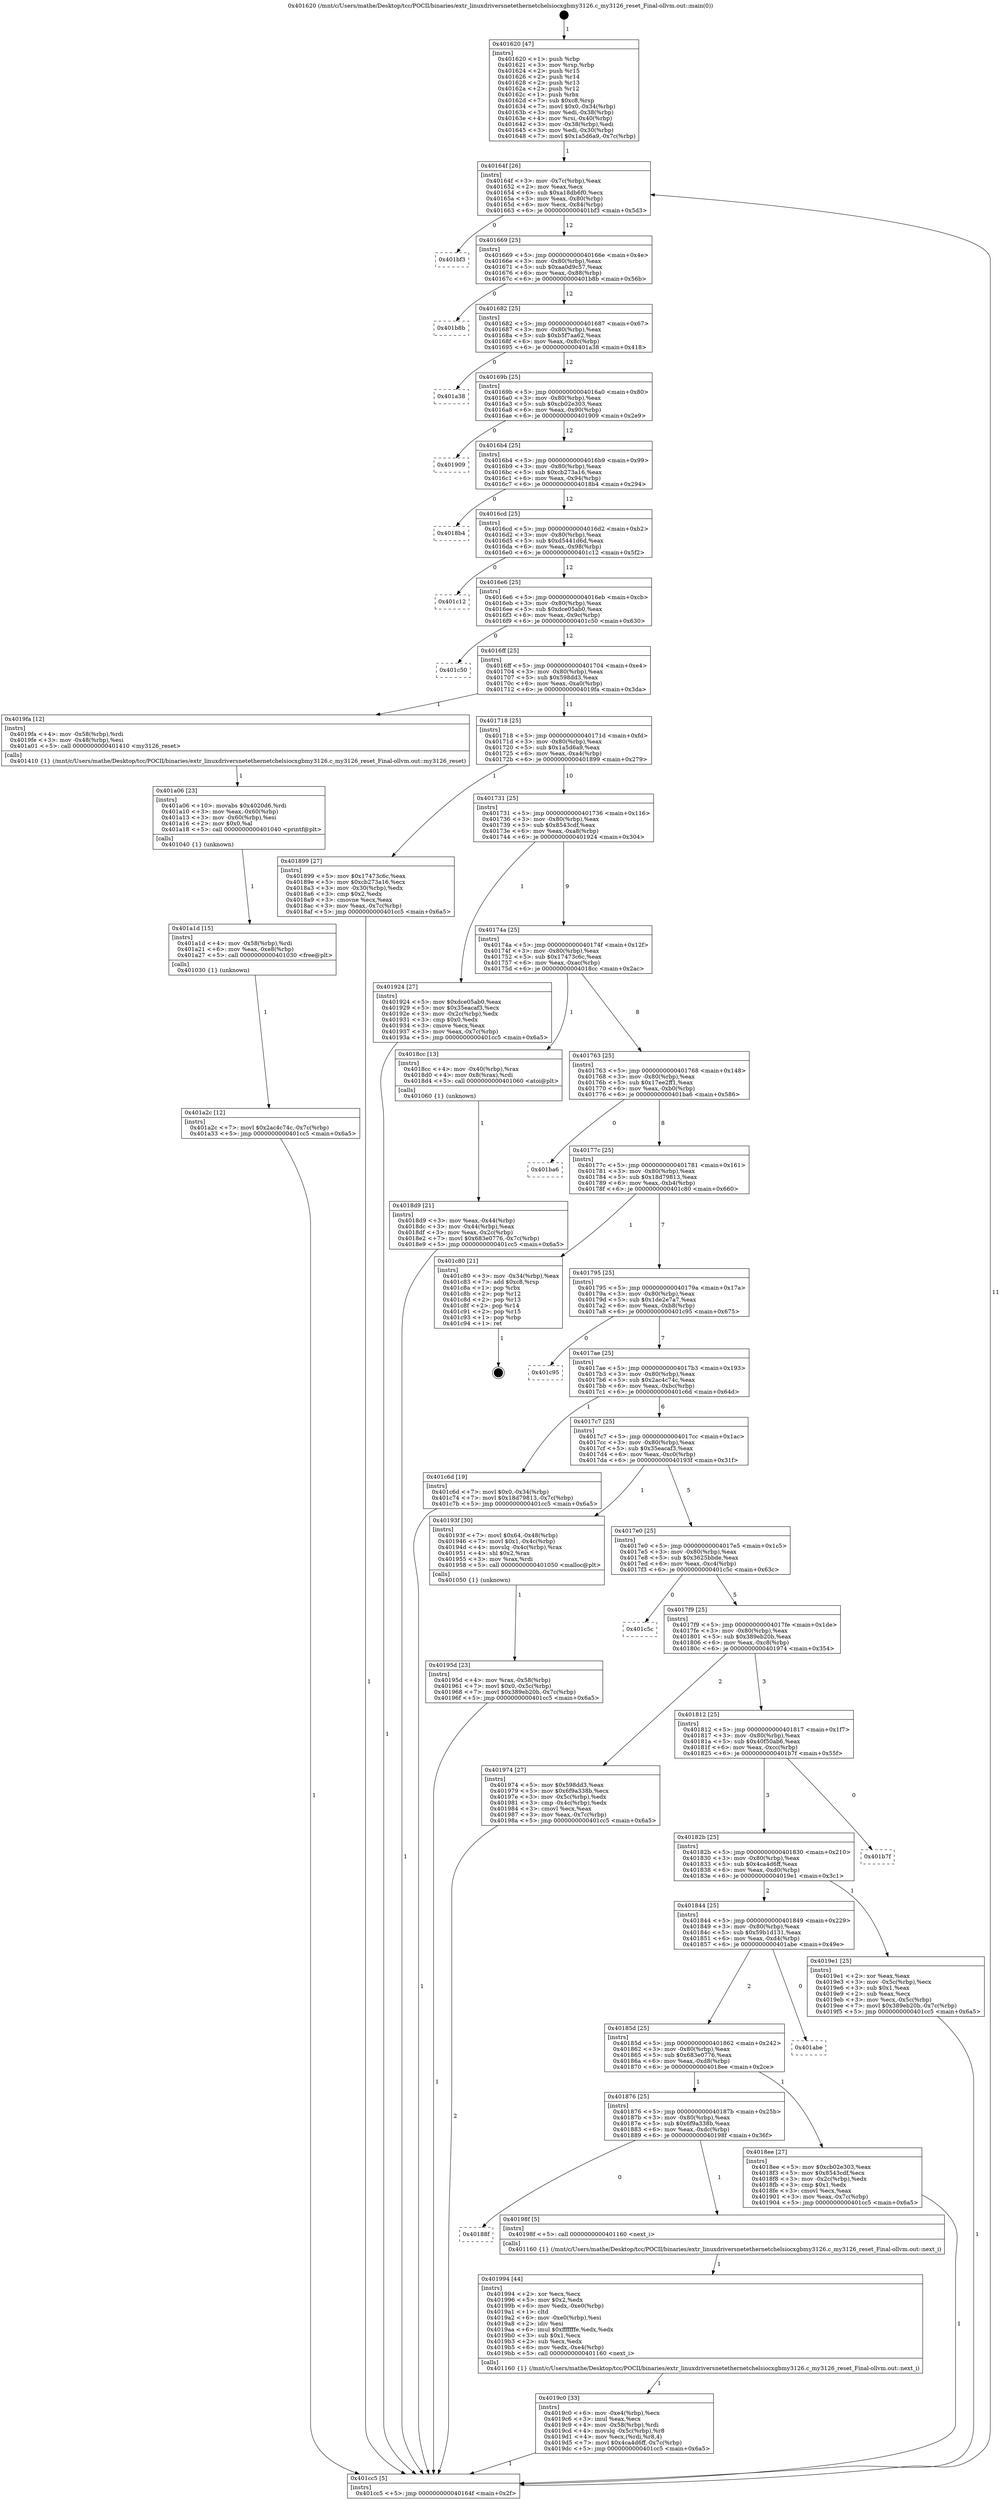 digraph "0x401620" {
  label = "0x401620 (/mnt/c/Users/mathe/Desktop/tcc/POCII/binaries/extr_linuxdriversnetethernetchelsiocxgbmy3126.c_my3126_reset_Final-ollvm.out::main(0))"
  labelloc = "t"
  node[shape=record]

  Entry [label="",width=0.3,height=0.3,shape=circle,fillcolor=black,style=filled]
  "0x40164f" [label="{
     0x40164f [26]\l
     | [instrs]\l
     &nbsp;&nbsp;0x40164f \<+3\>: mov -0x7c(%rbp),%eax\l
     &nbsp;&nbsp;0x401652 \<+2\>: mov %eax,%ecx\l
     &nbsp;&nbsp;0x401654 \<+6\>: sub $0xa18db6f0,%ecx\l
     &nbsp;&nbsp;0x40165a \<+3\>: mov %eax,-0x80(%rbp)\l
     &nbsp;&nbsp;0x40165d \<+6\>: mov %ecx,-0x84(%rbp)\l
     &nbsp;&nbsp;0x401663 \<+6\>: je 0000000000401bf3 \<main+0x5d3\>\l
  }"]
  "0x401bf3" [label="{
     0x401bf3\l
  }", style=dashed]
  "0x401669" [label="{
     0x401669 [25]\l
     | [instrs]\l
     &nbsp;&nbsp;0x401669 \<+5\>: jmp 000000000040166e \<main+0x4e\>\l
     &nbsp;&nbsp;0x40166e \<+3\>: mov -0x80(%rbp),%eax\l
     &nbsp;&nbsp;0x401671 \<+5\>: sub $0xaa0d9c57,%eax\l
     &nbsp;&nbsp;0x401676 \<+6\>: mov %eax,-0x88(%rbp)\l
     &nbsp;&nbsp;0x40167c \<+6\>: je 0000000000401b8b \<main+0x56b\>\l
  }"]
  Exit [label="",width=0.3,height=0.3,shape=circle,fillcolor=black,style=filled,peripheries=2]
  "0x401b8b" [label="{
     0x401b8b\l
  }", style=dashed]
  "0x401682" [label="{
     0x401682 [25]\l
     | [instrs]\l
     &nbsp;&nbsp;0x401682 \<+5\>: jmp 0000000000401687 \<main+0x67\>\l
     &nbsp;&nbsp;0x401687 \<+3\>: mov -0x80(%rbp),%eax\l
     &nbsp;&nbsp;0x40168a \<+5\>: sub $0xb5f7aa62,%eax\l
     &nbsp;&nbsp;0x40168f \<+6\>: mov %eax,-0x8c(%rbp)\l
     &nbsp;&nbsp;0x401695 \<+6\>: je 0000000000401a38 \<main+0x418\>\l
  }"]
  "0x401a2c" [label="{
     0x401a2c [12]\l
     | [instrs]\l
     &nbsp;&nbsp;0x401a2c \<+7\>: movl $0x2ac4c74c,-0x7c(%rbp)\l
     &nbsp;&nbsp;0x401a33 \<+5\>: jmp 0000000000401cc5 \<main+0x6a5\>\l
  }"]
  "0x401a38" [label="{
     0x401a38\l
  }", style=dashed]
  "0x40169b" [label="{
     0x40169b [25]\l
     | [instrs]\l
     &nbsp;&nbsp;0x40169b \<+5\>: jmp 00000000004016a0 \<main+0x80\>\l
     &nbsp;&nbsp;0x4016a0 \<+3\>: mov -0x80(%rbp),%eax\l
     &nbsp;&nbsp;0x4016a3 \<+5\>: sub $0xcb02e303,%eax\l
     &nbsp;&nbsp;0x4016a8 \<+6\>: mov %eax,-0x90(%rbp)\l
     &nbsp;&nbsp;0x4016ae \<+6\>: je 0000000000401909 \<main+0x2e9\>\l
  }"]
  "0x401a1d" [label="{
     0x401a1d [15]\l
     | [instrs]\l
     &nbsp;&nbsp;0x401a1d \<+4\>: mov -0x58(%rbp),%rdi\l
     &nbsp;&nbsp;0x401a21 \<+6\>: mov %eax,-0xe8(%rbp)\l
     &nbsp;&nbsp;0x401a27 \<+5\>: call 0000000000401030 \<free@plt\>\l
     | [calls]\l
     &nbsp;&nbsp;0x401030 \{1\} (unknown)\l
  }"]
  "0x401909" [label="{
     0x401909\l
  }", style=dashed]
  "0x4016b4" [label="{
     0x4016b4 [25]\l
     | [instrs]\l
     &nbsp;&nbsp;0x4016b4 \<+5\>: jmp 00000000004016b9 \<main+0x99\>\l
     &nbsp;&nbsp;0x4016b9 \<+3\>: mov -0x80(%rbp),%eax\l
     &nbsp;&nbsp;0x4016bc \<+5\>: sub $0xcb273a16,%eax\l
     &nbsp;&nbsp;0x4016c1 \<+6\>: mov %eax,-0x94(%rbp)\l
     &nbsp;&nbsp;0x4016c7 \<+6\>: je 00000000004018b4 \<main+0x294\>\l
  }"]
  "0x401a06" [label="{
     0x401a06 [23]\l
     | [instrs]\l
     &nbsp;&nbsp;0x401a06 \<+10\>: movabs $0x4020d6,%rdi\l
     &nbsp;&nbsp;0x401a10 \<+3\>: mov %eax,-0x60(%rbp)\l
     &nbsp;&nbsp;0x401a13 \<+3\>: mov -0x60(%rbp),%esi\l
     &nbsp;&nbsp;0x401a16 \<+2\>: mov $0x0,%al\l
     &nbsp;&nbsp;0x401a18 \<+5\>: call 0000000000401040 \<printf@plt\>\l
     | [calls]\l
     &nbsp;&nbsp;0x401040 \{1\} (unknown)\l
  }"]
  "0x4018b4" [label="{
     0x4018b4\l
  }", style=dashed]
  "0x4016cd" [label="{
     0x4016cd [25]\l
     | [instrs]\l
     &nbsp;&nbsp;0x4016cd \<+5\>: jmp 00000000004016d2 \<main+0xb2\>\l
     &nbsp;&nbsp;0x4016d2 \<+3\>: mov -0x80(%rbp),%eax\l
     &nbsp;&nbsp;0x4016d5 \<+5\>: sub $0xd5441d6d,%eax\l
     &nbsp;&nbsp;0x4016da \<+6\>: mov %eax,-0x98(%rbp)\l
     &nbsp;&nbsp;0x4016e0 \<+6\>: je 0000000000401c12 \<main+0x5f2\>\l
  }"]
  "0x4019c0" [label="{
     0x4019c0 [33]\l
     | [instrs]\l
     &nbsp;&nbsp;0x4019c0 \<+6\>: mov -0xe4(%rbp),%ecx\l
     &nbsp;&nbsp;0x4019c6 \<+3\>: imul %eax,%ecx\l
     &nbsp;&nbsp;0x4019c9 \<+4\>: mov -0x58(%rbp),%rdi\l
     &nbsp;&nbsp;0x4019cd \<+4\>: movslq -0x5c(%rbp),%r8\l
     &nbsp;&nbsp;0x4019d1 \<+4\>: mov %ecx,(%rdi,%r8,4)\l
     &nbsp;&nbsp;0x4019d5 \<+7\>: movl $0x4ca4d6ff,-0x7c(%rbp)\l
     &nbsp;&nbsp;0x4019dc \<+5\>: jmp 0000000000401cc5 \<main+0x6a5\>\l
  }"]
  "0x401c12" [label="{
     0x401c12\l
  }", style=dashed]
  "0x4016e6" [label="{
     0x4016e6 [25]\l
     | [instrs]\l
     &nbsp;&nbsp;0x4016e6 \<+5\>: jmp 00000000004016eb \<main+0xcb\>\l
     &nbsp;&nbsp;0x4016eb \<+3\>: mov -0x80(%rbp),%eax\l
     &nbsp;&nbsp;0x4016ee \<+5\>: sub $0xdce05ab0,%eax\l
     &nbsp;&nbsp;0x4016f3 \<+6\>: mov %eax,-0x9c(%rbp)\l
     &nbsp;&nbsp;0x4016f9 \<+6\>: je 0000000000401c50 \<main+0x630\>\l
  }"]
  "0x401994" [label="{
     0x401994 [44]\l
     | [instrs]\l
     &nbsp;&nbsp;0x401994 \<+2\>: xor %ecx,%ecx\l
     &nbsp;&nbsp;0x401996 \<+5\>: mov $0x2,%edx\l
     &nbsp;&nbsp;0x40199b \<+6\>: mov %edx,-0xe0(%rbp)\l
     &nbsp;&nbsp;0x4019a1 \<+1\>: cltd\l
     &nbsp;&nbsp;0x4019a2 \<+6\>: mov -0xe0(%rbp),%esi\l
     &nbsp;&nbsp;0x4019a8 \<+2\>: idiv %esi\l
     &nbsp;&nbsp;0x4019aa \<+6\>: imul $0xfffffffe,%edx,%edx\l
     &nbsp;&nbsp;0x4019b0 \<+3\>: sub $0x1,%ecx\l
     &nbsp;&nbsp;0x4019b3 \<+2\>: sub %ecx,%edx\l
     &nbsp;&nbsp;0x4019b5 \<+6\>: mov %edx,-0xe4(%rbp)\l
     &nbsp;&nbsp;0x4019bb \<+5\>: call 0000000000401160 \<next_i\>\l
     | [calls]\l
     &nbsp;&nbsp;0x401160 \{1\} (/mnt/c/Users/mathe/Desktop/tcc/POCII/binaries/extr_linuxdriversnetethernetchelsiocxgbmy3126.c_my3126_reset_Final-ollvm.out::next_i)\l
  }"]
  "0x401c50" [label="{
     0x401c50\l
  }", style=dashed]
  "0x4016ff" [label="{
     0x4016ff [25]\l
     | [instrs]\l
     &nbsp;&nbsp;0x4016ff \<+5\>: jmp 0000000000401704 \<main+0xe4\>\l
     &nbsp;&nbsp;0x401704 \<+3\>: mov -0x80(%rbp),%eax\l
     &nbsp;&nbsp;0x401707 \<+5\>: sub $0x598dd3,%eax\l
     &nbsp;&nbsp;0x40170c \<+6\>: mov %eax,-0xa0(%rbp)\l
     &nbsp;&nbsp;0x401712 \<+6\>: je 00000000004019fa \<main+0x3da\>\l
  }"]
  "0x40188f" [label="{
     0x40188f\l
  }", style=dashed]
  "0x4019fa" [label="{
     0x4019fa [12]\l
     | [instrs]\l
     &nbsp;&nbsp;0x4019fa \<+4\>: mov -0x58(%rbp),%rdi\l
     &nbsp;&nbsp;0x4019fe \<+3\>: mov -0x48(%rbp),%esi\l
     &nbsp;&nbsp;0x401a01 \<+5\>: call 0000000000401410 \<my3126_reset\>\l
     | [calls]\l
     &nbsp;&nbsp;0x401410 \{1\} (/mnt/c/Users/mathe/Desktop/tcc/POCII/binaries/extr_linuxdriversnetethernetchelsiocxgbmy3126.c_my3126_reset_Final-ollvm.out::my3126_reset)\l
  }"]
  "0x401718" [label="{
     0x401718 [25]\l
     | [instrs]\l
     &nbsp;&nbsp;0x401718 \<+5\>: jmp 000000000040171d \<main+0xfd\>\l
     &nbsp;&nbsp;0x40171d \<+3\>: mov -0x80(%rbp),%eax\l
     &nbsp;&nbsp;0x401720 \<+5\>: sub $0x1a5d6a9,%eax\l
     &nbsp;&nbsp;0x401725 \<+6\>: mov %eax,-0xa4(%rbp)\l
     &nbsp;&nbsp;0x40172b \<+6\>: je 0000000000401899 \<main+0x279\>\l
  }"]
  "0x40198f" [label="{
     0x40198f [5]\l
     | [instrs]\l
     &nbsp;&nbsp;0x40198f \<+5\>: call 0000000000401160 \<next_i\>\l
     | [calls]\l
     &nbsp;&nbsp;0x401160 \{1\} (/mnt/c/Users/mathe/Desktop/tcc/POCII/binaries/extr_linuxdriversnetethernetchelsiocxgbmy3126.c_my3126_reset_Final-ollvm.out::next_i)\l
  }"]
  "0x401899" [label="{
     0x401899 [27]\l
     | [instrs]\l
     &nbsp;&nbsp;0x401899 \<+5\>: mov $0x17473c6c,%eax\l
     &nbsp;&nbsp;0x40189e \<+5\>: mov $0xcb273a16,%ecx\l
     &nbsp;&nbsp;0x4018a3 \<+3\>: mov -0x30(%rbp),%edx\l
     &nbsp;&nbsp;0x4018a6 \<+3\>: cmp $0x2,%edx\l
     &nbsp;&nbsp;0x4018a9 \<+3\>: cmovne %ecx,%eax\l
     &nbsp;&nbsp;0x4018ac \<+3\>: mov %eax,-0x7c(%rbp)\l
     &nbsp;&nbsp;0x4018af \<+5\>: jmp 0000000000401cc5 \<main+0x6a5\>\l
  }"]
  "0x401731" [label="{
     0x401731 [25]\l
     | [instrs]\l
     &nbsp;&nbsp;0x401731 \<+5\>: jmp 0000000000401736 \<main+0x116\>\l
     &nbsp;&nbsp;0x401736 \<+3\>: mov -0x80(%rbp),%eax\l
     &nbsp;&nbsp;0x401739 \<+5\>: sub $0x8543cdf,%eax\l
     &nbsp;&nbsp;0x40173e \<+6\>: mov %eax,-0xa8(%rbp)\l
     &nbsp;&nbsp;0x401744 \<+6\>: je 0000000000401924 \<main+0x304\>\l
  }"]
  "0x401cc5" [label="{
     0x401cc5 [5]\l
     | [instrs]\l
     &nbsp;&nbsp;0x401cc5 \<+5\>: jmp 000000000040164f \<main+0x2f\>\l
  }"]
  "0x401620" [label="{
     0x401620 [47]\l
     | [instrs]\l
     &nbsp;&nbsp;0x401620 \<+1\>: push %rbp\l
     &nbsp;&nbsp;0x401621 \<+3\>: mov %rsp,%rbp\l
     &nbsp;&nbsp;0x401624 \<+2\>: push %r15\l
     &nbsp;&nbsp;0x401626 \<+2\>: push %r14\l
     &nbsp;&nbsp;0x401628 \<+2\>: push %r13\l
     &nbsp;&nbsp;0x40162a \<+2\>: push %r12\l
     &nbsp;&nbsp;0x40162c \<+1\>: push %rbx\l
     &nbsp;&nbsp;0x40162d \<+7\>: sub $0xc8,%rsp\l
     &nbsp;&nbsp;0x401634 \<+7\>: movl $0x0,-0x34(%rbp)\l
     &nbsp;&nbsp;0x40163b \<+3\>: mov %edi,-0x38(%rbp)\l
     &nbsp;&nbsp;0x40163e \<+4\>: mov %rsi,-0x40(%rbp)\l
     &nbsp;&nbsp;0x401642 \<+3\>: mov -0x38(%rbp),%edi\l
     &nbsp;&nbsp;0x401645 \<+3\>: mov %edi,-0x30(%rbp)\l
     &nbsp;&nbsp;0x401648 \<+7\>: movl $0x1a5d6a9,-0x7c(%rbp)\l
  }"]
  "0x40195d" [label="{
     0x40195d [23]\l
     | [instrs]\l
     &nbsp;&nbsp;0x40195d \<+4\>: mov %rax,-0x58(%rbp)\l
     &nbsp;&nbsp;0x401961 \<+7\>: movl $0x0,-0x5c(%rbp)\l
     &nbsp;&nbsp;0x401968 \<+7\>: movl $0x389eb20b,-0x7c(%rbp)\l
     &nbsp;&nbsp;0x40196f \<+5\>: jmp 0000000000401cc5 \<main+0x6a5\>\l
  }"]
  "0x401924" [label="{
     0x401924 [27]\l
     | [instrs]\l
     &nbsp;&nbsp;0x401924 \<+5\>: mov $0xdce05ab0,%eax\l
     &nbsp;&nbsp;0x401929 \<+5\>: mov $0x35eacaf3,%ecx\l
     &nbsp;&nbsp;0x40192e \<+3\>: mov -0x2c(%rbp),%edx\l
     &nbsp;&nbsp;0x401931 \<+3\>: cmp $0x0,%edx\l
     &nbsp;&nbsp;0x401934 \<+3\>: cmove %ecx,%eax\l
     &nbsp;&nbsp;0x401937 \<+3\>: mov %eax,-0x7c(%rbp)\l
     &nbsp;&nbsp;0x40193a \<+5\>: jmp 0000000000401cc5 \<main+0x6a5\>\l
  }"]
  "0x40174a" [label="{
     0x40174a [25]\l
     | [instrs]\l
     &nbsp;&nbsp;0x40174a \<+5\>: jmp 000000000040174f \<main+0x12f\>\l
     &nbsp;&nbsp;0x40174f \<+3\>: mov -0x80(%rbp),%eax\l
     &nbsp;&nbsp;0x401752 \<+5\>: sub $0x17473c6c,%eax\l
     &nbsp;&nbsp;0x401757 \<+6\>: mov %eax,-0xac(%rbp)\l
     &nbsp;&nbsp;0x40175d \<+6\>: je 00000000004018cc \<main+0x2ac\>\l
  }"]
  "0x401876" [label="{
     0x401876 [25]\l
     | [instrs]\l
     &nbsp;&nbsp;0x401876 \<+5\>: jmp 000000000040187b \<main+0x25b\>\l
     &nbsp;&nbsp;0x40187b \<+3\>: mov -0x80(%rbp),%eax\l
     &nbsp;&nbsp;0x40187e \<+5\>: sub $0x6f9a338b,%eax\l
     &nbsp;&nbsp;0x401883 \<+6\>: mov %eax,-0xdc(%rbp)\l
     &nbsp;&nbsp;0x401889 \<+6\>: je 000000000040198f \<main+0x36f\>\l
  }"]
  "0x4018cc" [label="{
     0x4018cc [13]\l
     | [instrs]\l
     &nbsp;&nbsp;0x4018cc \<+4\>: mov -0x40(%rbp),%rax\l
     &nbsp;&nbsp;0x4018d0 \<+4\>: mov 0x8(%rax),%rdi\l
     &nbsp;&nbsp;0x4018d4 \<+5\>: call 0000000000401060 \<atoi@plt\>\l
     | [calls]\l
     &nbsp;&nbsp;0x401060 \{1\} (unknown)\l
  }"]
  "0x401763" [label="{
     0x401763 [25]\l
     | [instrs]\l
     &nbsp;&nbsp;0x401763 \<+5\>: jmp 0000000000401768 \<main+0x148\>\l
     &nbsp;&nbsp;0x401768 \<+3\>: mov -0x80(%rbp),%eax\l
     &nbsp;&nbsp;0x40176b \<+5\>: sub $0x17ee2ff1,%eax\l
     &nbsp;&nbsp;0x401770 \<+6\>: mov %eax,-0xb0(%rbp)\l
     &nbsp;&nbsp;0x401776 \<+6\>: je 0000000000401ba6 \<main+0x586\>\l
  }"]
  "0x4018d9" [label="{
     0x4018d9 [21]\l
     | [instrs]\l
     &nbsp;&nbsp;0x4018d9 \<+3\>: mov %eax,-0x44(%rbp)\l
     &nbsp;&nbsp;0x4018dc \<+3\>: mov -0x44(%rbp),%eax\l
     &nbsp;&nbsp;0x4018df \<+3\>: mov %eax,-0x2c(%rbp)\l
     &nbsp;&nbsp;0x4018e2 \<+7\>: movl $0x683e0776,-0x7c(%rbp)\l
     &nbsp;&nbsp;0x4018e9 \<+5\>: jmp 0000000000401cc5 \<main+0x6a5\>\l
  }"]
  "0x4018ee" [label="{
     0x4018ee [27]\l
     | [instrs]\l
     &nbsp;&nbsp;0x4018ee \<+5\>: mov $0xcb02e303,%eax\l
     &nbsp;&nbsp;0x4018f3 \<+5\>: mov $0x8543cdf,%ecx\l
     &nbsp;&nbsp;0x4018f8 \<+3\>: mov -0x2c(%rbp),%edx\l
     &nbsp;&nbsp;0x4018fb \<+3\>: cmp $0x1,%edx\l
     &nbsp;&nbsp;0x4018fe \<+3\>: cmovl %ecx,%eax\l
     &nbsp;&nbsp;0x401901 \<+3\>: mov %eax,-0x7c(%rbp)\l
     &nbsp;&nbsp;0x401904 \<+5\>: jmp 0000000000401cc5 \<main+0x6a5\>\l
  }"]
  "0x401ba6" [label="{
     0x401ba6\l
  }", style=dashed]
  "0x40177c" [label="{
     0x40177c [25]\l
     | [instrs]\l
     &nbsp;&nbsp;0x40177c \<+5\>: jmp 0000000000401781 \<main+0x161\>\l
     &nbsp;&nbsp;0x401781 \<+3\>: mov -0x80(%rbp),%eax\l
     &nbsp;&nbsp;0x401784 \<+5\>: sub $0x18d79813,%eax\l
     &nbsp;&nbsp;0x401789 \<+6\>: mov %eax,-0xb4(%rbp)\l
     &nbsp;&nbsp;0x40178f \<+6\>: je 0000000000401c80 \<main+0x660\>\l
  }"]
  "0x40185d" [label="{
     0x40185d [25]\l
     | [instrs]\l
     &nbsp;&nbsp;0x40185d \<+5\>: jmp 0000000000401862 \<main+0x242\>\l
     &nbsp;&nbsp;0x401862 \<+3\>: mov -0x80(%rbp),%eax\l
     &nbsp;&nbsp;0x401865 \<+5\>: sub $0x683e0776,%eax\l
     &nbsp;&nbsp;0x40186a \<+6\>: mov %eax,-0xd8(%rbp)\l
     &nbsp;&nbsp;0x401870 \<+6\>: je 00000000004018ee \<main+0x2ce\>\l
  }"]
  "0x401c80" [label="{
     0x401c80 [21]\l
     | [instrs]\l
     &nbsp;&nbsp;0x401c80 \<+3\>: mov -0x34(%rbp),%eax\l
     &nbsp;&nbsp;0x401c83 \<+7\>: add $0xc8,%rsp\l
     &nbsp;&nbsp;0x401c8a \<+1\>: pop %rbx\l
     &nbsp;&nbsp;0x401c8b \<+2\>: pop %r12\l
     &nbsp;&nbsp;0x401c8d \<+2\>: pop %r13\l
     &nbsp;&nbsp;0x401c8f \<+2\>: pop %r14\l
     &nbsp;&nbsp;0x401c91 \<+2\>: pop %r15\l
     &nbsp;&nbsp;0x401c93 \<+1\>: pop %rbp\l
     &nbsp;&nbsp;0x401c94 \<+1\>: ret\l
  }"]
  "0x401795" [label="{
     0x401795 [25]\l
     | [instrs]\l
     &nbsp;&nbsp;0x401795 \<+5\>: jmp 000000000040179a \<main+0x17a\>\l
     &nbsp;&nbsp;0x40179a \<+3\>: mov -0x80(%rbp),%eax\l
     &nbsp;&nbsp;0x40179d \<+5\>: sub $0x1de2e7a7,%eax\l
     &nbsp;&nbsp;0x4017a2 \<+6\>: mov %eax,-0xb8(%rbp)\l
     &nbsp;&nbsp;0x4017a8 \<+6\>: je 0000000000401c95 \<main+0x675\>\l
  }"]
  "0x401abe" [label="{
     0x401abe\l
  }", style=dashed]
  "0x401c95" [label="{
     0x401c95\l
  }", style=dashed]
  "0x4017ae" [label="{
     0x4017ae [25]\l
     | [instrs]\l
     &nbsp;&nbsp;0x4017ae \<+5\>: jmp 00000000004017b3 \<main+0x193\>\l
     &nbsp;&nbsp;0x4017b3 \<+3\>: mov -0x80(%rbp),%eax\l
     &nbsp;&nbsp;0x4017b6 \<+5\>: sub $0x2ac4c74c,%eax\l
     &nbsp;&nbsp;0x4017bb \<+6\>: mov %eax,-0xbc(%rbp)\l
     &nbsp;&nbsp;0x4017c1 \<+6\>: je 0000000000401c6d \<main+0x64d\>\l
  }"]
  "0x401844" [label="{
     0x401844 [25]\l
     | [instrs]\l
     &nbsp;&nbsp;0x401844 \<+5\>: jmp 0000000000401849 \<main+0x229\>\l
     &nbsp;&nbsp;0x401849 \<+3\>: mov -0x80(%rbp),%eax\l
     &nbsp;&nbsp;0x40184c \<+5\>: sub $0x59b1d131,%eax\l
     &nbsp;&nbsp;0x401851 \<+6\>: mov %eax,-0xd4(%rbp)\l
     &nbsp;&nbsp;0x401857 \<+6\>: je 0000000000401abe \<main+0x49e\>\l
  }"]
  "0x401c6d" [label="{
     0x401c6d [19]\l
     | [instrs]\l
     &nbsp;&nbsp;0x401c6d \<+7\>: movl $0x0,-0x34(%rbp)\l
     &nbsp;&nbsp;0x401c74 \<+7\>: movl $0x18d79813,-0x7c(%rbp)\l
     &nbsp;&nbsp;0x401c7b \<+5\>: jmp 0000000000401cc5 \<main+0x6a5\>\l
  }"]
  "0x4017c7" [label="{
     0x4017c7 [25]\l
     | [instrs]\l
     &nbsp;&nbsp;0x4017c7 \<+5\>: jmp 00000000004017cc \<main+0x1ac\>\l
     &nbsp;&nbsp;0x4017cc \<+3\>: mov -0x80(%rbp),%eax\l
     &nbsp;&nbsp;0x4017cf \<+5\>: sub $0x35eacaf3,%eax\l
     &nbsp;&nbsp;0x4017d4 \<+6\>: mov %eax,-0xc0(%rbp)\l
     &nbsp;&nbsp;0x4017da \<+6\>: je 000000000040193f \<main+0x31f\>\l
  }"]
  "0x4019e1" [label="{
     0x4019e1 [25]\l
     | [instrs]\l
     &nbsp;&nbsp;0x4019e1 \<+2\>: xor %eax,%eax\l
     &nbsp;&nbsp;0x4019e3 \<+3\>: mov -0x5c(%rbp),%ecx\l
     &nbsp;&nbsp;0x4019e6 \<+3\>: sub $0x1,%eax\l
     &nbsp;&nbsp;0x4019e9 \<+2\>: sub %eax,%ecx\l
     &nbsp;&nbsp;0x4019eb \<+3\>: mov %ecx,-0x5c(%rbp)\l
     &nbsp;&nbsp;0x4019ee \<+7\>: movl $0x389eb20b,-0x7c(%rbp)\l
     &nbsp;&nbsp;0x4019f5 \<+5\>: jmp 0000000000401cc5 \<main+0x6a5\>\l
  }"]
  "0x40193f" [label="{
     0x40193f [30]\l
     | [instrs]\l
     &nbsp;&nbsp;0x40193f \<+7\>: movl $0x64,-0x48(%rbp)\l
     &nbsp;&nbsp;0x401946 \<+7\>: movl $0x1,-0x4c(%rbp)\l
     &nbsp;&nbsp;0x40194d \<+4\>: movslq -0x4c(%rbp),%rax\l
     &nbsp;&nbsp;0x401951 \<+4\>: shl $0x2,%rax\l
     &nbsp;&nbsp;0x401955 \<+3\>: mov %rax,%rdi\l
     &nbsp;&nbsp;0x401958 \<+5\>: call 0000000000401050 \<malloc@plt\>\l
     | [calls]\l
     &nbsp;&nbsp;0x401050 \{1\} (unknown)\l
  }"]
  "0x4017e0" [label="{
     0x4017e0 [25]\l
     | [instrs]\l
     &nbsp;&nbsp;0x4017e0 \<+5\>: jmp 00000000004017e5 \<main+0x1c5\>\l
     &nbsp;&nbsp;0x4017e5 \<+3\>: mov -0x80(%rbp),%eax\l
     &nbsp;&nbsp;0x4017e8 \<+5\>: sub $0x3625bbde,%eax\l
     &nbsp;&nbsp;0x4017ed \<+6\>: mov %eax,-0xc4(%rbp)\l
     &nbsp;&nbsp;0x4017f3 \<+6\>: je 0000000000401c5c \<main+0x63c\>\l
  }"]
  "0x40182b" [label="{
     0x40182b [25]\l
     | [instrs]\l
     &nbsp;&nbsp;0x40182b \<+5\>: jmp 0000000000401830 \<main+0x210\>\l
     &nbsp;&nbsp;0x401830 \<+3\>: mov -0x80(%rbp),%eax\l
     &nbsp;&nbsp;0x401833 \<+5\>: sub $0x4ca4d6ff,%eax\l
     &nbsp;&nbsp;0x401838 \<+6\>: mov %eax,-0xd0(%rbp)\l
     &nbsp;&nbsp;0x40183e \<+6\>: je 00000000004019e1 \<main+0x3c1\>\l
  }"]
  "0x401c5c" [label="{
     0x401c5c\l
  }", style=dashed]
  "0x4017f9" [label="{
     0x4017f9 [25]\l
     | [instrs]\l
     &nbsp;&nbsp;0x4017f9 \<+5\>: jmp 00000000004017fe \<main+0x1de\>\l
     &nbsp;&nbsp;0x4017fe \<+3\>: mov -0x80(%rbp),%eax\l
     &nbsp;&nbsp;0x401801 \<+5\>: sub $0x389eb20b,%eax\l
     &nbsp;&nbsp;0x401806 \<+6\>: mov %eax,-0xc8(%rbp)\l
     &nbsp;&nbsp;0x40180c \<+6\>: je 0000000000401974 \<main+0x354\>\l
  }"]
  "0x401b7f" [label="{
     0x401b7f\l
  }", style=dashed]
  "0x401974" [label="{
     0x401974 [27]\l
     | [instrs]\l
     &nbsp;&nbsp;0x401974 \<+5\>: mov $0x598dd3,%eax\l
     &nbsp;&nbsp;0x401979 \<+5\>: mov $0x6f9a338b,%ecx\l
     &nbsp;&nbsp;0x40197e \<+3\>: mov -0x5c(%rbp),%edx\l
     &nbsp;&nbsp;0x401981 \<+3\>: cmp -0x4c(%rbp),%edx\l
     &nbsp;&nbsp;0x401984 \<+3\>: cmovl %ecx,%eax\l
     &nbsp;&nbsp;0x401987 \<+3\>: mov %eax,-0x7c(%rbp)\l
     &nbsp;&nbsp;0x40198a \<+5\>: jmp 0000000000401cc5 \<main+0x6a5\>\l
  }"]
  "0x401812" [label="{
     0x401812 [25]\l
     | [instrs]\l
     &nbsp;&nbsp;0x401812 \<+5\>: jmp 0000000000401817 \<main+0x1f7\>\l
     &nbsp;&nbsp;0x401817 \<+3\>: mov -0x80(%rbp),%eax\l
     &nbsp;&nbsp;0x40181a \<+5\>: sub $0x40f50ab6,%eax\l
     &nbsp;&nbsp;0x40181f \<+6\>: mov %eax,-0xcc(%rbp)\l
     &nbsp;&nbsp;0x401825 \<+6\>: je 0000000000401b7f \<main+0x55f\>\l
  }"]
  Entry -> "0x401620" [label=" 1"]
  "0x40164f" -> "0x401bf3" [label=" 0"]
  "0x40164f" -> "0x401669" [label=" 12"]
  "0x401c80" -> Exit [label=" 1"]
  "0x401669" -> "0x401b8b" [label=" 0"]
  "0x401669" -> "0x401682" [label=" 12"]
  "0x401c6d" -> "0x401cc5" [label=" 1"]
  "0x401682" -> "0x401a38" [label=" 0"]
  "0x401682" -> "0x40169b" [label=" 12"]
  "0x401a2c" -> "0x401cc5" [label=" 1"]
  "0x40169b" -> "0x401909" [label=" 0"]
  "0x40169b" -> "0x4016b4" [label=" 12"]
  "0x401a1d" -> "0x401a2c" [label=" 1"]
  "0x4016b4" -> "0x4018b4" [label=" 0"]
  "0x4016b4" -> "0x4016cd" [label=" 12"]
  "0x401a06" -> "0x401a1d" [label=" 1"]
  "0x4016cd" -> "0x401c12" [label=" 0"]
  "0x4016cd" -> "0x4016e6" [label=" 12"]
  "0x4019fa" -> "0x401a06" [label=" 1"]
  "0x4016e6" -> "0x401c50" [label=" 0"]
  "0x4016e6" -> "0x4016ff" [label=" 12"]
  "0x4019e1" -> "0x401cc5" [label=" 1"]
  "0x4016ff" -> "0x4019fa" [label=" 1"]
  "0x4016ff" -> "0x401718" [label=" 11"]
  "0x4019c0" -> "0x401cc5" [label=" 1"]
  "0x401718" -> "0x401899" [label=" 1"]
  "0x401718" -> "0x401731" [label=" 10"]
  "0x401899" -> "0x401cc5" [label=" 1"]
  "0x401620" -> "0x40164f" [label=" 1"]
  "0x401cc5" -> "0x40164f" [label=" 11"]
  "0x401994" -> "0x4019c0" [label=" 1"]
  "0x401731" -> "0x401924" [label=" 1"]
  "0x401731" -> "0x40174a" [label=" 9"]
  "0x401876" -> "0x40188f" [label=" 0"]
  "0x40174a" -> "0x4018cc" [label=" 1"]
  "0x40174a" -> "0x401763" [label=" 8"]
  "0x4018cc" -> "0x4018d9" [label=" 1"]
  "0x4018d9" -> "0x401cc5" [label=" 1"]
  "0x401876" -> "0x40198f" [label=" 1"]
  "0x401763" -> "0x401ba6" [label=" 0"]
  "0x401763" -> "0x40177c" [label=" 8"]
  "0x40198f" -> "0x401994" [label=" 1"]
  "0x40177c" -> "0x401c80" [label=" 1"]
  "0x40177c" -> "0x401795" [label=" 7"]
  "0x40195d" -> "0x401cc5" [label=" 1"]
  "0x401795" -> "0x401c95" [label=" 0"]
  "0x401795" -> "0x4017ae" [label=" 7"]
  "0x40193f" -> "0x40195d" [label=" 1"]
  "0x4017ae" -> "0x401c6d" [label=" 1"]
  "0x4017ae" -> "0x4017c7" [label=" 6"]
  "0x4018ee" -> "0x401cc5" [label=" 1"]
  "0x4017c7" -> "0x40193f" [label=" 1"]
  "0x4017c7" -> "0x4017e0" [label=" 5"]
  "0x40185d" -> "0x401876" [label=" 1"]
  "0x4017e0" -> "0x401c5c" [label=" 0"]
  "0x4017e0" -> "0x4017f9" [label=" 5"]
  "0x401974" -> "0x401cc5" [label=" 2"]
  "0x4017f9" -> "0x401974" [label=" 2"]
  "0x4017f9" -> "0x401812" [label=" 3"]
  "0x401844" -> "0x40185d" [label=" 2"]
  "0x401812" -> "0x401b7f" [label=" 0"]
  "0x401812" -> "0x40182b" [label=" 3"]
  "0x40185d" -> "0x4018ee" [label=" 1"]
  "0x40182b" -> "0x4019e1" [label=" 1"]
  "0x40182b" -> "0x401844" [label=" 2"]
  "0x401924" -> "0x401cc5" [label=" 1"]
  "0x401844" -> "0x401abe" [label=" 0"]
}
